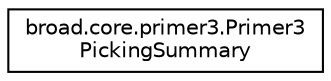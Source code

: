 digraph "Graphical Class Hierarchy"
{
  edge [fontname="Helvetica",fontsize="10",labelfontname="Helvetica",labelfontsize="10"];
  node [fontname="Helvetica",fontsize="10",shape=record];
  rankdir="LR";
  Node1 [label="broad.core.primer3.Primer3\lPickingSummary",height=0.2,width=0.4,color="black", fillcolor="white", style="filled",URL="$interfacebroad_1_1core_1_1primer3_1_1_primer3_picking_summary.html"];
}
